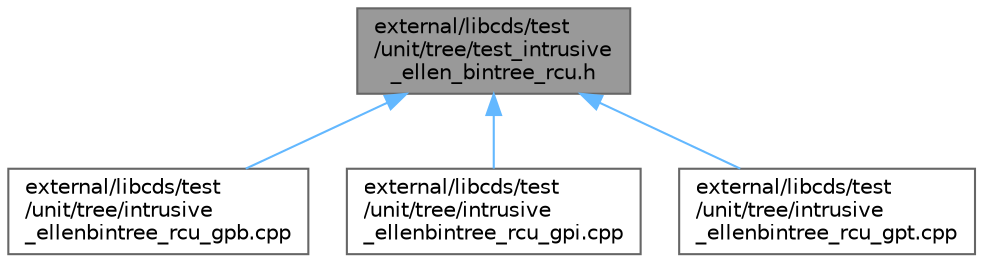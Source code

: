 digraph "external/libcds/test/unit/tree/test_intrusive_ellen_bintree_rcu.h"
{
 // LATEX_PDF_SIZE
  bgcolor="transparent";
  edge [fontname=Helvetica,fontsize=10,labelfontname=Helvetica,labelfontsize=10];
  node [fontname=Helvetica,fontsize=10,shape=box,height=0.2,width=0.4];
  Node1 [id="Node000001",label="external/libcds/test\l/unit/tree/test_intrusive\l_ellen_bintree_rcu.h",height=0.2,width=0.4,color="gray40", fillcolor="grey60", style="filled", fontcolor="black",tooltip=" "];
  Node1 -> Node2 [id="edge4_Node000001_Node000002",dir="back",color="steelblue1",style="solid",tooltip=" "];
  Node2 [id="Node000002",label="external/libcds/test\l/unit/tree/intrusive\l_ellenbintree_rcu_gpb.cpp",height=0.2,width=0.4,color="grey40", fillcolor="white", style="filled",URL="$intrusive__ellenbintree__rcu__gpb_8cpp.html",tooltip=" "];
  Node1 -> Node3 [id="edge5_Node000001_Node000003",dir="back",color="steelblue1",style="solid",tooltip=" "];
  Node3 [id="Node000003",label="external/libcds/test\l/unit/tree/intrusive\l_ellenbintree_rcu_gpi.cpp",height=0.2,width=0.4,color="grey40", fillcolor="white", style="filled",URL="$intrusive__ellenbintree__rcu__gpi_8cpp.html",tooltip=" "];
  Node1 -> Node4 [id="edge6_Node000001_Node000004",dir="back",color="steelblue1",style="solid",tooltip=" "];
  Node4 [id="Node000004",label="external/libcds/test\l/unit/tree/intrusive\l_ellenbintree_rcu_gpt.cpp",height=0.2,width=0.4,color="grey40", fillcolor="white", style="filled",URL="$intrusive__ellenbintree__rcu__gpt_8cpp.html",tooltip=" "];
}
